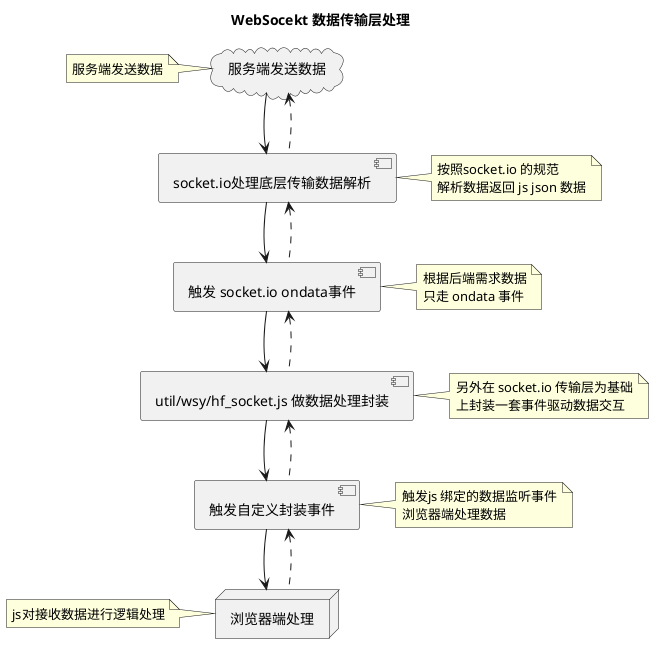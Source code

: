 @startuml

title WebSocekt 数据传输层处理

cloud  "服务端发送数据" as step1
note left
 服务端发送数据
end note

component "socket.io处理底层传输数据解析" as step2
note right
 按照socket.io 的规范
 解析数据返回 js json 数据
end note

component  "触发 socket.io ondata事件" as step3
note right
 根据后端需求数据
 只走 ondata 事件
end note

component  "util/wsy/hf_socket.js 做数据处理封装" as step4
note right
 另外在 socket.io 传输层为基础
 上封装一套事件驱动数据交互
end note

component  "触发自定义封装事件" as step5
note right
 触发js 绑定的数据监听事件
 浏览器端处理数据
end note

node "浏览器端处理" as step6
note left
 js对接收数据进行逻辑处理
end note

step1 --> step2
step2 --> step3
step3 --> step4
step4 --> step5
step5 --> step6

step1 <.. step2
step2 <.. step3
step3 <.. step4
step4 <.. step5
step5 <.. step6

@enduml